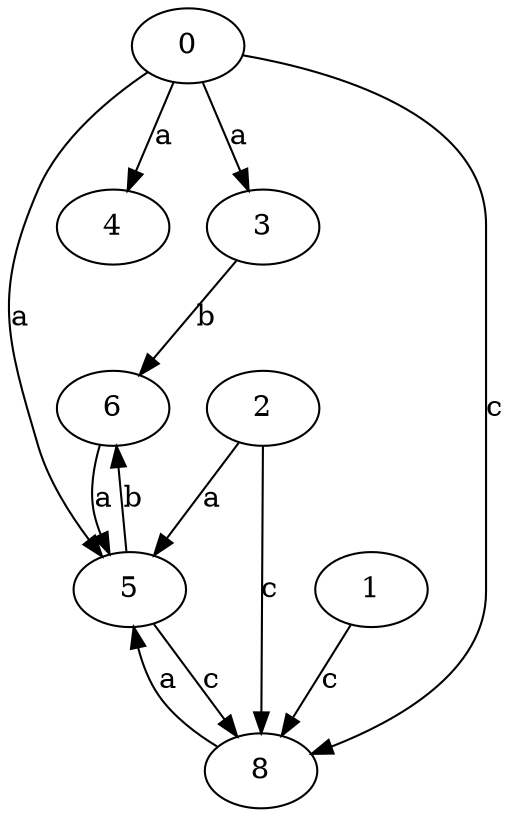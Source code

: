 strict digraph  {
3;
4;
5;
6;
8;
0;
1;
2;
3 -> 6  [label=b];
5 -> 6  [label=b];
5 -> 8  [label=c];
6 -> 5  [label=a];
8 -> 5  [label=a];
0 -> 3  [label=a];
0 -> 4  [label=a];
0 -> 5  [label=a];
0 -> 8  [label=c];
1 -> 8  [label=c];
2 -> 5  [label=a];
2 -> 8  [label=c];
}
